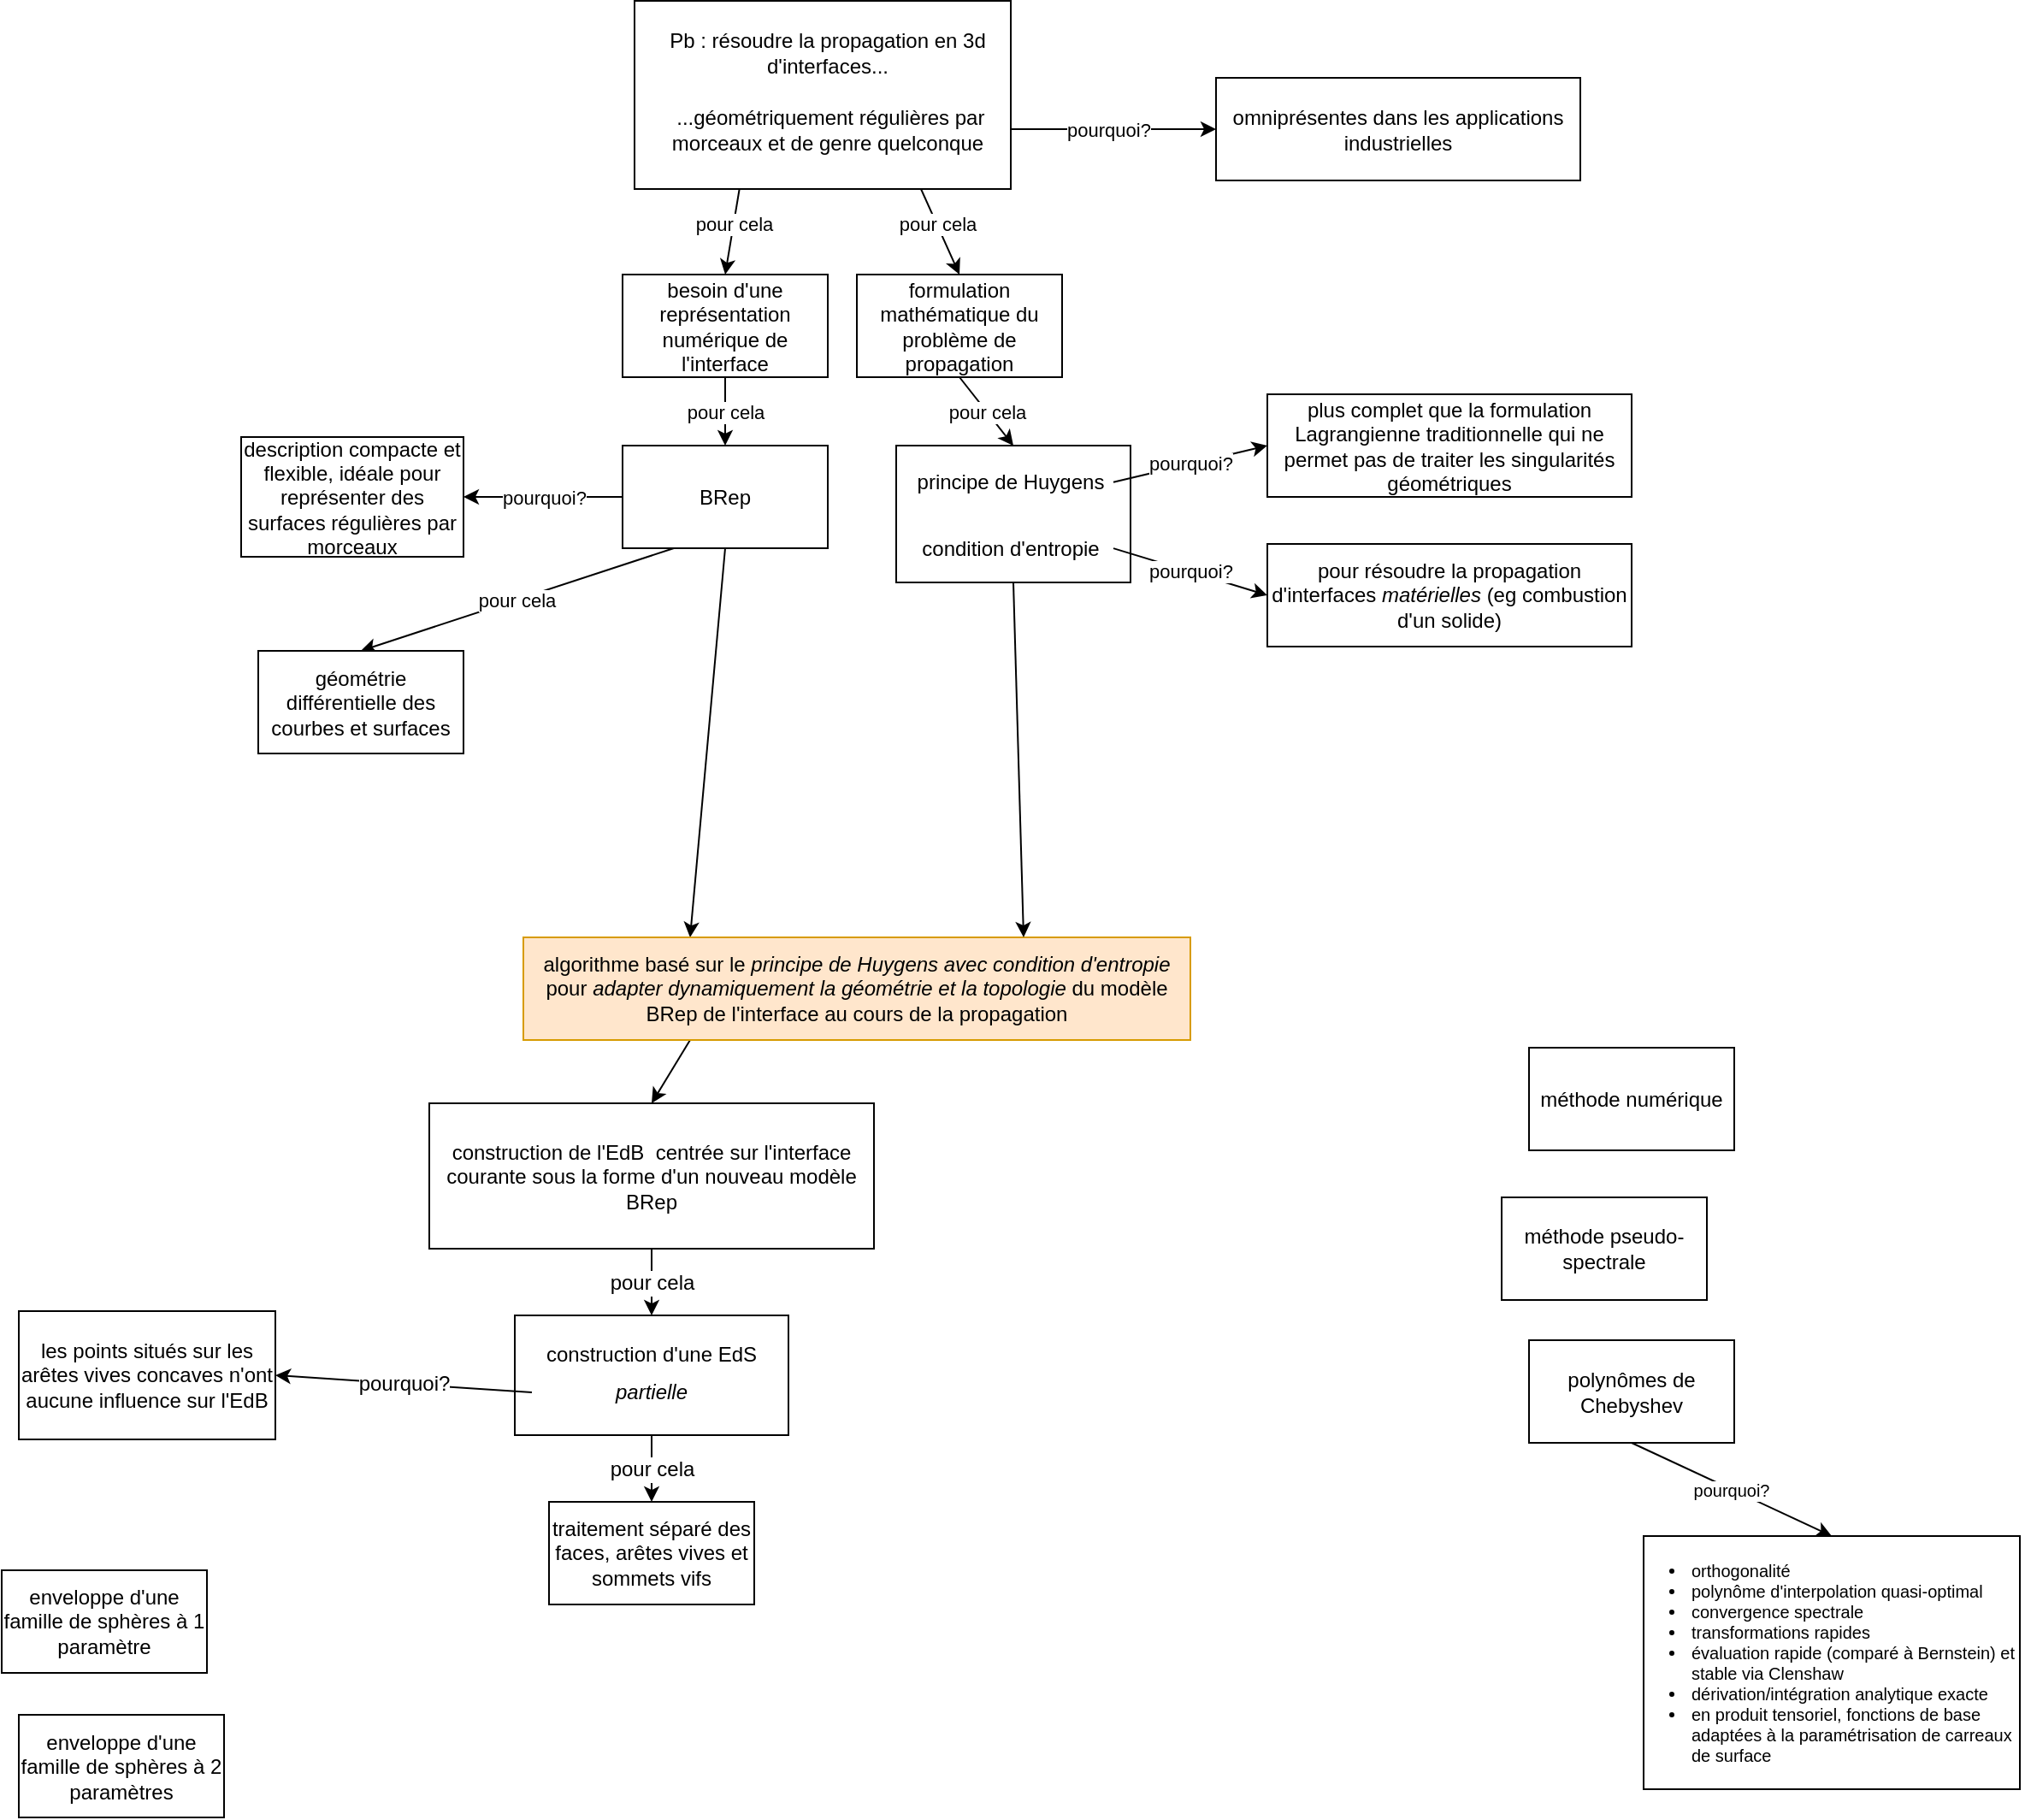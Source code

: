 <mxfile version="10.6.1" type="device"><diagram id="3V4UhSUNMf4kDfP_RSkl" name="Page-1"><mxGraphModel dx="1362" dy="794" grid="1" gridSize="10" guides="1" tooltips="1" connect="1" arrows="1" fold="1" page="1" pageScale="1" pageWidth="1600" pageHeight="1600" math="0" shadow="0"><root><mxCell id="0"/><mxCell id="1" parent="0"/><mxCell id="9IUyj4MQn5A2SK3NC2IQ-6" value="pour cela" style="rounded=0;orthogonalLoop=1;jettySize=auto;html=1;exitX=0.25;exitY=1;exitDx=0;exitDy=0;entryX=0.5;entryY=0;entryDx=0;entryDy=0;" parent="1" source="9IUyj4MQn5A2SK3NC2IQ-1" target="9IUyj4MQn5A2SK3NC2IQ-2" edge="1"><mxGeometry relative="1" as="geometry"/></mxCell><mxCell id="9IUyj4MQn5A2SK3NC2IQ-11" value="pour cela" style="edgeStyle=none;rounded=0;orthogonalLoop=1;jettySize=auto;html=1;exitX=0.75;exitY=1;exitDx=0;exitDy=0;entryX=0.5;entryY=0;entryDx=0;entryDy=0;" parent="1" source="9IUyj4MQn5A2SK3NC2IQ-1" target="9IUyj4MQn5A2SK3NC2IQ-10" edge="1"><mxGeometry relative="1" as="geometry"/></mxCell><mxCell id="5oj-8RAV3g0YCeZo7sYv-8" value="pourquoi?" style="edgeStyle=orthogonalEdgeStyle;rounded=0;orthogonalLoop=1;jettySize=auto;html=1;exitX=1;exitY=0.5;exitDx=0;exitDy=0;entryX=0;entryY=0.5;entryDx=0;entryDy=0;endArrow=classic;endFill=1;" edge="1" parent="1" source="9IUyj4MQn5A2SK3NC2IQ-1" target="5oj-8RAV3g0YCeZo7sYv-2"><mxGeometry relative="1" as="geometry"/></mxCell><mxCell id="9IUyj4MQn5A2SK3NC2IQ-7" value="pour cela" style="edgeStyle=none;rounded=0;orthogonalLoop=1;jettySize=auto;html=1;exitX=0.5;exitY=1;exitDx=0;exitDy=0;entryX=0.5;entryY=0;entryDx=0;entryDy=0;" parent="1" source="9IUyj4MQn5A2SK3NC2IQ-2" target="9IUyj4MQn5A2SK3NC2IQ-3" edge="1"><mxGeometry relative="1" as="geometry"/></mxCell><mxCell id="9IUyj4MQn5A2SK3NC2IQ-2" value="besoin d'une représentation numérique de l'interface" style="rounded=0;whiteSpace=wrap;html=1;" parent="1" vertex="1"><mxGeometry x="623" y="162.5" width="120" height="60" as="geometry"/></mxCell><mxCell id="9IUyj4MQn5A2SK3NC2IQ-9" value="pourquoi?" style="edgeStyle=none;rounded=0;orthogonalLoop=1;jettySize=auto;html=1;exitX=0;exitY=0.5;exitDx=0;exitDy=0;entryX=1;entryY=0.5;entryDx=0;entryDy=0;" parent="1" source="9IUyj4MQn5A2SK3NC2IQ-3" target="9IUyj4MQn5A2SK3NC2IQ-5" edge="1"><mxGeometry relative="1" as="geometry"/></mxCell><mxCell id="5oj-8RAV3g0YCeZo7sYv-10" value="pour cela" style="rounded=0;orthogonalLoop=1;jettySize=auto;html=1;exitX=0.25;exitY=1;exitDx=0;exitDy=0;entryX=0.5;entryY=0;entryDx=0;entryDy=0;endArrow=classic;endFill=1;" edge="1" parent="1" source="9IUyj4MQn5A2SK3NC2IQ-3" target="9IUyj4MQn5A2SK3NC2IQ-4"><mxGeometry relative="1" as="geometry"/></mxCell><mxCell id="5oj-8RAV3g0YCeZo7sYv-20" style="edgeStyle=none;rounded=0;orthogonalLoop=1;jettySize=auto;html=1;exitX=0.5;exitY=1;exitDx=0;exitDy=0;entryX=0.25;entryY=0;entryDx=0;entryDy=0;endArrow=classic;endFill=1;" edge="1" parent="1" source="9IUyj4MQn5A2SK3NC2IQ-3" target="5oj-8RAV3g0YCeZo7sYv-16"><mxGeometry relative="1" as="geometry"/></mxCell><mxCell id="9IUyj4MQn5A2SK3NC2IQ-3" value="BRep" style="rounded=0;whiteSpace=wrap;html=1;" parent="1" vertex="1"><mxGeometry x="623" y="262.5" width="120" height="60" as="geometry"/></mxCell><mxCell id="9IUyj4MQn5A2SK3NC2IQ-4" value="géométrie différentielle des courbes et surfaces" style="rounded=0;whiteSpace=wrap;html=1;" parent="1" vertex="1"><mxGeometry x="410" y="382.5" width="120" height="60" as="geometry"/></mxCell><mxCell id="9IUyj4MQn5A2SK3NC2IQ-5" value="description compacte et flexible, idéale pour représenter des surfaces régulières par morceaux" style="rounded=0;whiteSpace=wrap;html=1;" parent="1" vertex="1"><mxGeometry x="400" y="257.5" width="130" height="70" as="geometry"/></mxCell><mxCell id="5oj-8RAV3g0YCeZo7sYv-14" value="pour cela" style="edgeStyle=none;rounded=0;orthogonalLoop=1;jettySize=auto;html=1;exitX=0.5;exitY=1;exitDx=0;exitDy=0;entryX=0.5;entryY=0;entryDx=0;entryDy=0;endArrow=classic;endFill=1;" edge="1" parent="1" source="9IUyj4MQn5A2SK3NC2IQ-10" target="5oj-8RAV3g0YCeZo7sYv-11"><mxGeometry relative="1" as="geometry"/></mxCell><mxCell id="9IUyj4MQn5A2SK3NC2IQ-10" value="formulation mathématique du problème de propagation" style="rounded=0;whiteSpace=wrap;html=1;" parent="1" vertex="1"><mxGeometry x="760" y="162.5" width="120" height="60" as="geometry"/></mxCell><mxCell id="9IUyj4MQn5A2SK3NC2IQ-14" value="plus complet que la formulation Lagrangienne traditionnelle qui ne permet pas de traiter les singularités géométriques" style="rounded=0;whiteSpace=wrap;html=1;" parent="1" vertex="1"><mxGeometry x="1000" y="232.5" width="213" height="60" as="geometry"/></mxCell><mxCell id="dQmw5NRW7VL9Pw2cw0b9-4" value="pour résoudre la propagation d'interfaces &lt;i&gt;matérielles &lt;/i&gt;(eg combustion d'un solide)" style="rounded=0;whiteSpace=wrap;html=1;" parent="1" vertex="1"><mxGeometry x="1000" y="320" width="213" height="60" as="geometry"/></mxCell><mxCell id="5oj-8RAV3g0YCeZo7sYv-2" value="omniprésentes dans les applications industrielles" style="rounded=0;whiteSpace=wrap;html=1;" vertex="1" parent="1"><mxGeometry x="970" y="47.5" width="213" height="60" as="geometry"/></mxCell><mxCell id="5oj-8RAV3g0YCeZo7sYv-12" value="" style="group" vertex="1" connectable="0" parent="1"><mxGeometry x="783" y="262.5" width="137" height="80" as="geometry"/></mxCell><mxCell id="5oj-8RAV3g0YCeZo7sYv-11" value="" style="rounded=0;whiteSpace=wrap;html=1;fillColor=#ffffff;" vertex="1" parent="5oj-8RAV3g0YCeZo7sYv-12"><mxGeometry width="137" height="80.0" as="geometry"/></mxCell><mxCell id="9IUyj4MQn5A2SK3NC2IQ-12" value="principe de Huygens" style="rounded=0;whiteSpace=wrap;html=1;fillColor=none;strokeColor=none;" parent="5oj-8RAV3g0YCeZo7sYv-12" vertex="1"><mxGeometry x="7" y="12.444" width="120" height="17.778" as="geometry"/></mxCell><mxCell id="dQmw5NRW7VL9Pw2cw0b9-2" value="condition d'entropie" style="rounded=0;whiteSpace=wrap;html=1;fillColor=none;strokeColor=none;" parent="5oj-8RAV3g0YCeZo7sYv-12" vertex="1"><mxGeometry x="7" y="50.056" width="120" height="20.0" as="geometry"/></mxCell><mxCell id="5oj-8RAV3g0YCeZo7sYv-13" value="" style="group" vertex="1" connectable="0" parent="1"><mxGeometry x="630" y="2.5" width="220" height="110" as="geometry"/></mxCell><mxCell id="5oj-8RAV3g0YCeZo7sYv-9" value="" style="rounded=0;whiteSpace=wrap;html=1;" vertex="1" parent="5oj-8RAV3g0YCeZo7sYv-13"><mxGeometry width="220" height="110" as="geometry"/></mxCell><mxCell id="9IUyj4MQn5A2SK3NC2IQ-1" value="&amp;nbsp;...géométriquement régulières par morceaux et de genre quelconque" style="rounded=0;whiteSpace=wrap;html=1;strokeColor=none;fillColor=none;" parent="5oj-8RAV3g0YCeZo7sYv-13" vertex="1"><mxGeometry x="13" y="50" width="200" height="50" as="geometry"/></mxCell><mxCell id="5oj-8RAV3g0YCeZo7sYv-3" value="Pb : résoudre la propagation en 3d d'interfaces..." style="rounded=0;whiteSpace=wrap;html=1;strokeColor=none;fillColor=none;" vertex="1" parent="5oj-8RAV3g0YCeZo7sYv-13"><mxGeometry x="13" y="5" width="200" height="50" as="geometry"/></mxCell><mxCell id="9IUyj4MQn5A2SK3NC2IQ-15" value="pourquoi?" style="edgeStyle=none;rounded=0;orthogonalLoop=1;jettySize=auto;html=1;exitX=1;exitY=0.5;exitDx=0;exitDy=0;entryX=0;entryY=0.5;entryDx=0;entryDy=0;" parent="1" source="9IUyj4MQn5A2SK3NC2IQ-12" target="9IUyj4MQn5A2SK3NC2IQ-14" edge="1"><mxGeometry relative="1" as="geometry"/></mxCell><mxCell id="dQmw5NRW7VL9Pw2cw0b9-5" value="pourquoi?" style="rounded=0;orthogonalLoop=1;jettySize=auto;html=1;exitX=1;exitY=0.5;exitDx=0;exitDy=0;entryX=0;entryY=0.5;entryDx=0;entryDy=0;" parent="1" source="dQmw5NRW7VL9Pw2cw0b9-2" target="dQmw5NRW7VL9Pw2cw0b9-4" edge="1"><mxGeometry relative="1" as="geometry"/></mxCell><mxCell id="5oj-8RAV3g0YCeZo7sYv-43" style="edgeStyle=none;rounded=0;orthogonalLoop=1;jettySize=auto;html=1;exitX=0.25;exitY=1;exitDx=0;exitDy=0;entryX=0.5;entryY=0;entryDx=0;entryDy=0;endArrow=classic;endFill=1;fontSize=12;" edge="1" parent="1" source="5oj-8RAV3g0YCeZo7sYv-16" target="5oj-8RAV3g0YCeZo7sYv-42"><mxGeometry relative="1" as="geometry"/></mxCell><mxCell id="5oj-8RAV3g0YCeZo7sYv-16" value="algorithme basé sur le &lt;i&gt;principe de Huygens avec condition d'entropie&lt;/i&gt; pour &lt;i&gt;adapter dynamiquement la géométrie et la topologie&lt;/i&gt; du modèle BRep de l'interface au cours de la propagation" style="rounded=0;whiteSpace=wrap;html=1;strokeColor=#d79b00;fillColor=#ffe6cc;" vertex="1" parent="1"><mxGeometry x="565" y="550" width="390" height="60" as="geometry"/></mxCell><mxCell id="5oj-8RAV3g0YCeZo7sYv-19" style="edgeStyle=none;rounded=0;orthogonalLoop=1;jettySize=auto;html=1;exitX=0.5;exitY=1;exitDx=0;exitDy=0;entryX=0.75;entryY=0;entryDx=0;entryDy=0;endArrow=classic;endFill=1;" edge="1" parent="1" source="5oj-8RAV3g0YCeZo7sYv-11" target="5oj-8RAV3g0YCeZo7sYv-16"><mxGeometry relative="1" as="geometry"/></mxCell><mxCell id="5oj-8RAV3g0YCeZo7sYv-34" value="pourquoi?" style="edgeStyle=none;rounded=0;orthogonalLoop=1;jettySize=auto;html=1;exitX=0.5;exitY=1;exitDx=0;exitDy=0;entryX=0.5;entryY=0;entryDx=0;entryDy=0;endArrow=classic;endFill=1;fontSize=10;" edge="1" parent="1" source="5oj-8RAV3g0YCeZo7sYv-21" target="5oj-8RAV3g0YCeZo7sYv-22"><mxGeometry relative="1" as="geometry"/></mxCell><mxCell id="5oj-8RAV3g0YCeZo7sYv-21" value="polynômes de Chebyshev" style="rounded=0;whiteSpace=wrap;html=1;strokeColor=#000000;fillColor=#ffffff;" vertex="1" parent="1"><mxGeometry x="1153" y="785.5" width="120" height="60" as="geometry"/></mxCell><mxCell id="5oj-8RAV3g0YCeZo7sYv-22" value="&lt;ul style=&quot;font-size: 10px&quot;&gt;&lt;li style=&quot;font-size: 10px&quot;&gt;orthogonalité&lt;/li&gt;&lt;li style=&quot;font-size: 10px&quot;&gt;polynôme d'interpolation quasi-optimal&lt;br&gt;&lt;/li&gt;&lt;li style=&quot;font-size: 10px&quot;&gt;convergence spectrale&lt;/li&gt;&lt;li style=&quot;font-size: 10px&quot;&gt;transformations rapides&lt;br&gt;&lt;/li&gt;&lt;li style=&quot;font-size: 10px&quot;&gt;évaluation rapide (comparé à Bernstein) et stable via Clenshaw&lt;/li&gt;&lt;li style=&quot;font-size: 10px&quot;&gt;dérivation/intégration analytique exacte&lt;br&gt;&lt;/li&gt;&lt;li style=&quot;font-size: 10px&quot;&gt;en produit tensoriel, fonctions de base adaptées à la paramétrisation de carreaux de surface&lt;br style=&quot;font-size: 10px&quot;&gt;&lt;/li&gt;&lt;/ul&gt;" style="rounded=0;whiteSpace=wrap;html=1;strokeColor=#000000;fillColor=#ffffff;fontSize=10;spacing=0;spacingLeft=-12;align=left;" vertex="1" parent="1"><mxGeometry x="1220" y="900" width="220" height="148" as="geometry"/></mxCell><mxCell id="5oj-8RAV3g0YCeZo7sYv-27" value="méthode numérique" style="rounded=0;whiteSpace=wrap;html=1;strokeColor=#000000;fillColor=#ffffff;" vertex="1" parent="1"><mxGeometry x="1153" y="614.5" width="120" height="60" as="geometry"/></mxCell><mxCell id="5oj-8RAV3g0YCeZo7sYv-29" value="méthode pseudo-spectrale" style="rounded=0;whiteSpace=wrap;html=1;strokeColor=#000000;fillColor=#ffffff;" vertex="1" parent="1"><mxGeometry x="1137" y="702" width="120" height="60" as="geometry"/></mxCell><mxCell id="5oj-8RAV3g0YCeZo7sYv-31" value="enveloppe d'une famille de sphères à 1 paramètre" style="rounded=0;whiteSpace=wrap;html=1;" vertex="1" parent="1"><mxGeometry x="260" y="920" width="120" height="60" as="geometry"/></mxCell><mxCell id="5oj-8RAV3g0YCeZo7sYv-33" value="enveloppe d'une famille de sphères à 2 paramètres" style="rounded=0;whiteSpace=wrap;html=1;" vertex="1" parent="1"><mxGeometry x="270" y="1004.5" width="120" height="60" as="geometry"/></mxCell><mxCell id="5oj-8RAV3g0YCeZo7sYv-41" value="" style="group" vertex="1" connectable="0" parent="1"><mxGeometry x="560" y="771" width="160" height="70" as="geometry"/></mxCell><mxCell id="5oj-8RAV3g0YCeZo7sYv-39" value="" style="rounded=0;whiteSpace=wrap;html=1;strokeColor=#000000;fillColor=#ffffff;fontSize=12;align=center;" vertex="1" parent="5oj-8RAV3g0YCeZo7sYv-41"><mxGeometry width="160" height="70" as="geometry"/></mxCell><mxCell id="5oj-8RAV3g0YCeZo7sYv-35" value="construction d'une EdS" style="rounded=0;whiteSpace=wrap;html=1;strokeColor=none;fillColor=none;fontSize=12;align=center;" vertex="1" parent="5oj-8RAV3g0YCeZo7sYv-41"><mxGeometry x="10" width="140" height="45" as="geometry"/></mxCell><mxCell id="5oj-8RAV3g0YCeZo7sYv-38" value="&lt;i&gt;partielle&lt;/i&gt;" style="rounded=0;whiteSpace=wrap;html=1;strokeColor=none;fillColor=none;fontSize=12;align=center;" vertex="1" parent="5oj-8RAV3g0YCeZo7sYv-41"><mxGeometry x="10" y="32.5" width="140" height="25" as="geometry"/></mxCell><mxCell id="5oj-8RAV3g0YCeZo7sYv-44" value="pour cela" style="edgeStyle=none;rounded=0;orthogonalLoop=1;jettySize=auto;html=1;exitX=0.5;exitY=1;exitDx=0;exitDy=0;entryX=0.5;entryY=0;entryDx=0;entryDy=0;endArrow=classic;endFill=1;fontSize=12;" edge="1" parent="1" source="5oj-8RAV3g0YCeZo7sYv-42" target="5oj-8RAV3g0YCeZo7sYv-35"><mxGeometry relative="1" as="geometry"/></mxCell><mxCell id="5oj-8RAV3g0YCeZo7sYv-42" value="construction de l'EdB&amp;nbsp; centrée sur l'interface courante sous la forme d'un nouveau modèle BRep" style="rounded=0;whiteSpace=wrap;html=1;strokeColor=#000000;fillColor=#ffffff;fontSize=12;align=center;" vertex="1" parent="1"><mxGeometry x="510" y="647" width="260" height="85" as="geometry"/></mxCell><mxCell id="5oj-8RAV3g0YCeZo7sYv-45" value="les points situés sur les arêtes vives concaves n'ont aucune influence sur l'EdB" style="rounded=0;whiteSpace=wrap;html=1;strokeColor=#000000;fillColor=#ffffff;fontSize=12;align=center;" vertex="1" parent="1"><mxGeometry x="270" y="768.5" width="150" height="75" as="geometry"/></mxCell><mxCell id="5oj-8RAV3g0YCeZo7sYv-46" value="pourquoi?" style="edgeStyle=none;rounded=0;orthogonalLoop=1;jettySize=auto;html=1;entryX=1;entryY=0.5;entryDx=0;entryDy=0;endArrow=classic;endFill=1;fontSize=12;exitX=0;exitY=0.5;exitDx=0;exitDy=0;" edge="1" parent="1" source="5oj-8RAV3g0YCeZo7sYv-38" target="5oj-8RAV3g0YCeZo7sYv-45"><mxGeometry relative="1" as="geometry"><mxPoint x="530" y="840" as="sourcePoint"/></mxGeometry></mxCell><mxCell id="5oj-8RAV3g0YCeZo7sYv-47" value="traitement séparé des faces, arêtes vives et sommets vifs" style="rounded=0;whiteSpace=wrap;html=1;strokeColor=#000000;fillColor=#ffffff;fontSize=12;align=center;" vertex="1" parent="1"><mxGeometry x="580" y="880" width="120" height="60" as="geometry"/></mxCell><mxCell id="5oj-8RAV3g0YCeZo7sYv-48" value="pour cela" style="edgeStyle=none;rounded=0;orthogonalLoop=1;jettySize=auto;html=1;exitX=0.5;exitY=1;exitDx=0;exitDy=0;endArrow=classic;endFill=1;fontSize=12;" edge="1" parent="1" source="5oj-8RAV3g0YCeZo7sYv-39" target="5oj-8RAV3g0YCeZo7sYv-47"><mxGeometry relative="1" as="geometry"/></mxCell></root></mxGraphModel></diagram></mxfile>